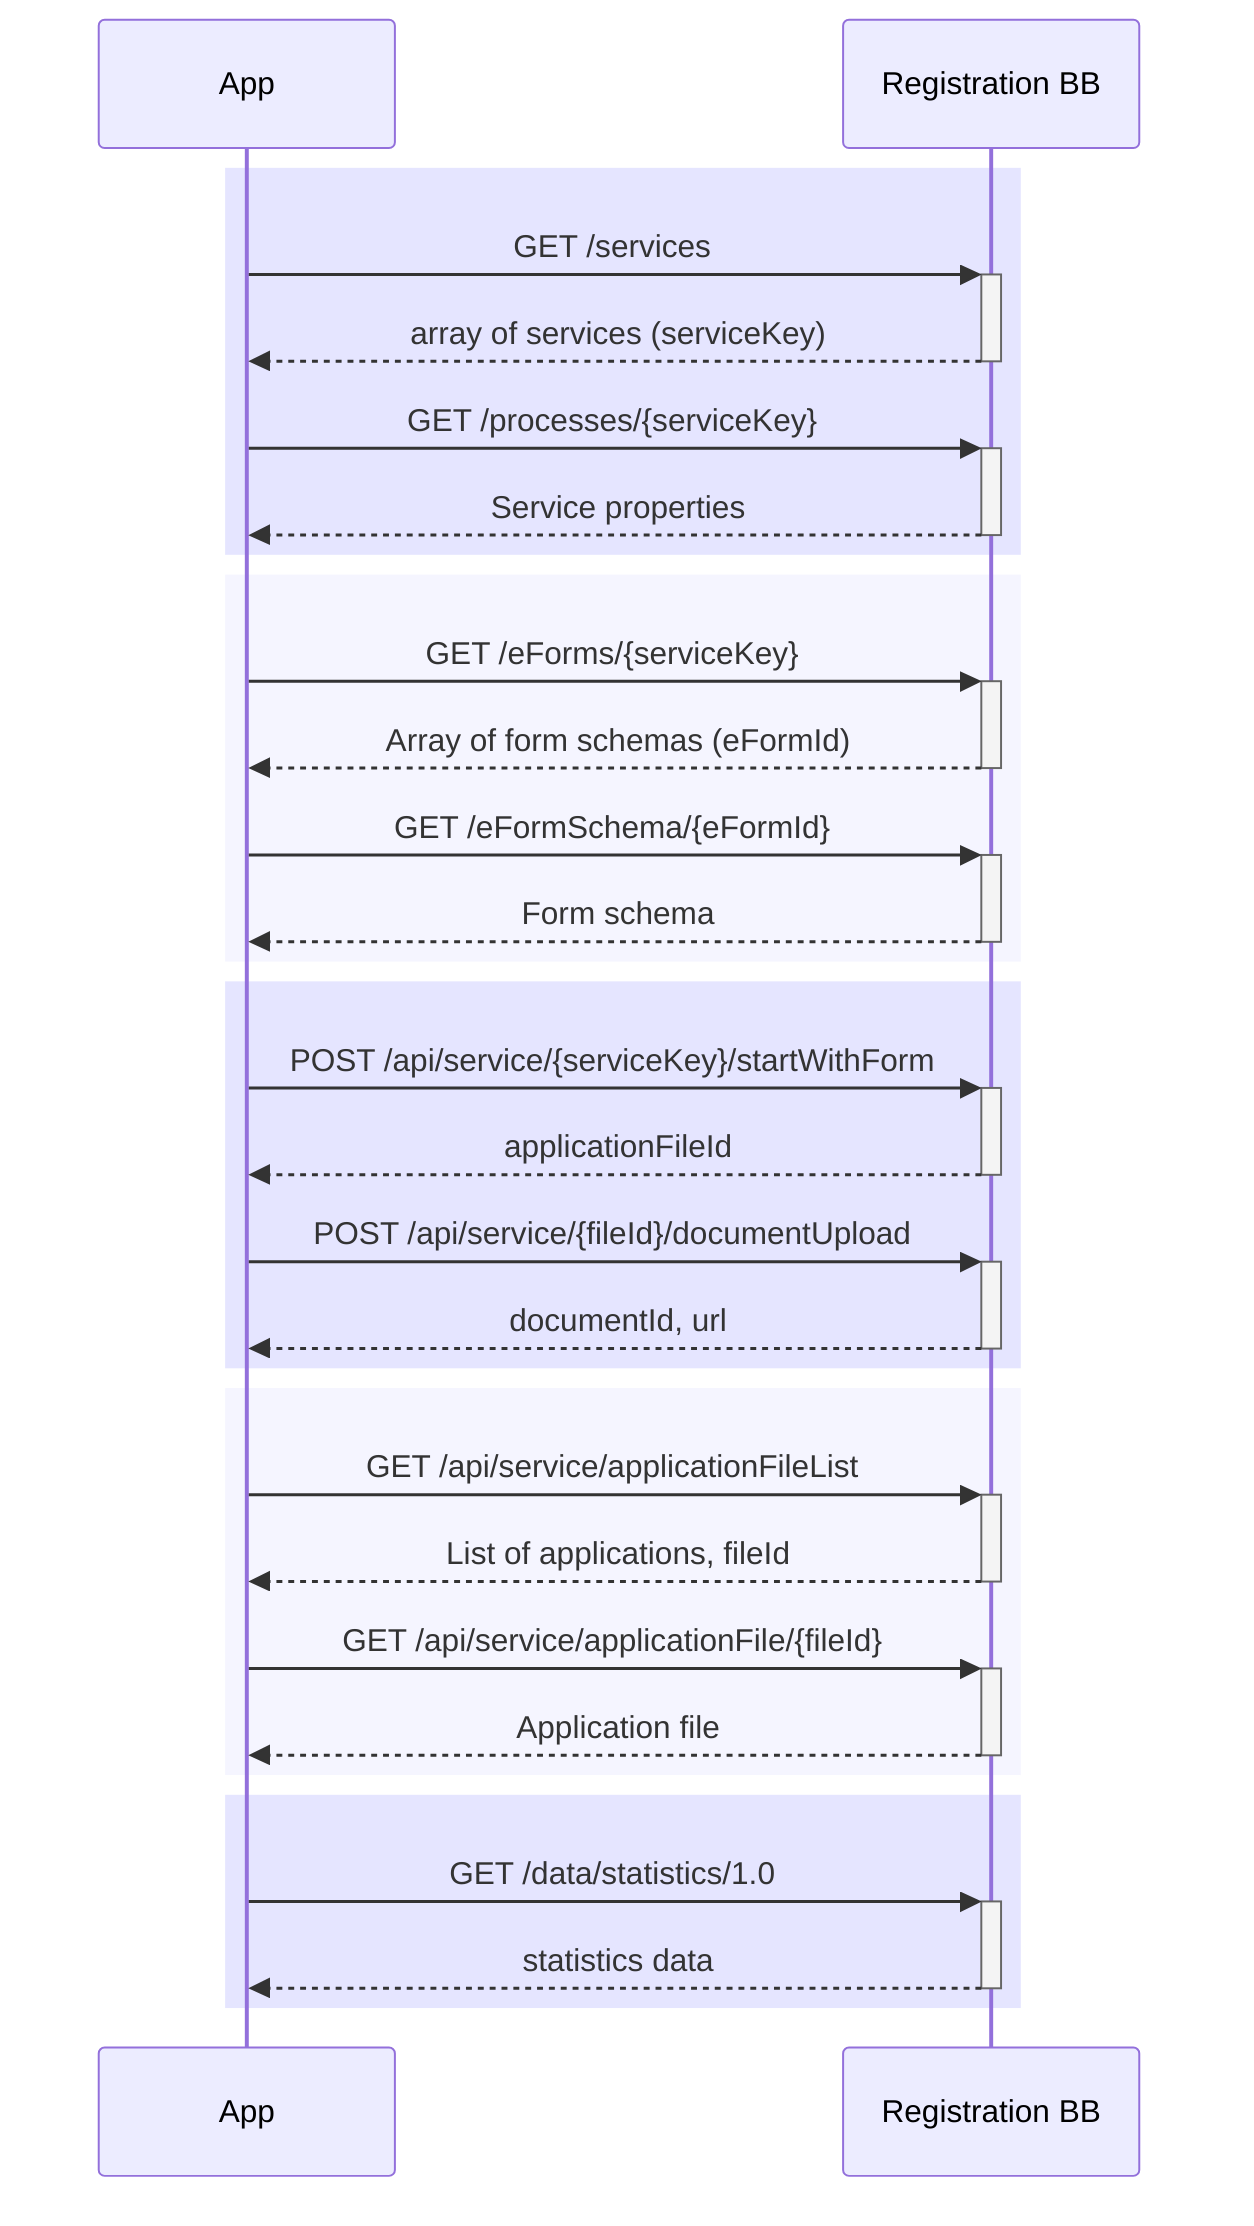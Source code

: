 sequenceDiagram
    rect rgba(0, 0, 255, .1)

    App->>+Registration BB: GET /services
    Registration BB-->>-App: array of services (serviceKey)
    
    App->>+Registration BB: GET /processes/{serviceKey}
    Registration BB-->>-App: Service properties
    
    end
    rect rgba(204, 204, 255, .2)
    App->>+Registration BB: GET /eForms/{serviceKey}
    Registration BB-->>-App: Array of form schemas (eFormId)

    App->>+Registration BB: GET /eFormSchema/{eFormId}
    Registration BB-->>-App: Form schema 

    end

    rect rgba(0, 0, 255, .1)
    App->>+Registration BB: POST /api/service/{serviceKey}/startWithForm
    Registration BB-->>-App: applicationFileId
    
    App->>+Registration BB: POST /api/service/{fileId}/documentUpload
    Registration BB-->>-App: documentId, url
    
    end

    rect rgba(204, 204, 255, .2)

    App->>+Registration BB: GET /api/service/applicationFileList
    Registration BB-->>-App: List of applications, fileId

    App->>+Registration BB: GET /api/service/applicationFile/{fileId}
    Registration BB-->>-App: Application file 

    end
    rect rgba(0, 0, 255, .1)
    App->>+Registration BB: GET /data/statistics/1.0
    Registration BB-->>-App: statistics data
    end